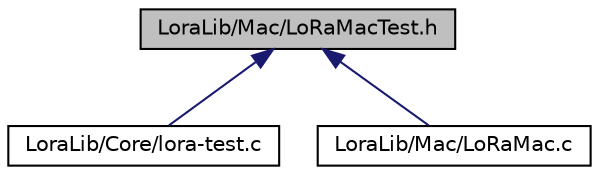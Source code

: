 digraph "LoraLib/Mac/LoRaMacTest.h"
{
  edge [fontname="Helvetica",fontsize="10",labelfontname="Helvetica",labelfontsize="10"];
  node [fontname="Helvetica",fontsize="10",shape=record];
  Node1 [label="LoraLib/Mac/LoRaMacTest.h",height=0.2,width=0.4,color="black", fillcolor="grey75", style="filled", fontcolor="black"];
  Node1 -> Node2 [dir="back",color="midnightblue",fontsize="10",style="solid"];
  Node2 [label="LoraLib/Core/lora-test.c",height=0.2,width=0.4,color="black", fillcolor="white", style="filled",URL="$lora-test_8c.html"];
  Node1 -> Node3 [dir="back",color="midnightblue",fontsize="10",style="solid"];
  Node3 [label="LoraLib/Mac/LoRaMac.c",height=0.2,width=0.4,color="black", fillcolor="white", style="filled",URL="$_lo_ra_mac_8c.html",tooltip="LoRa MAC layer implementation "];
}
